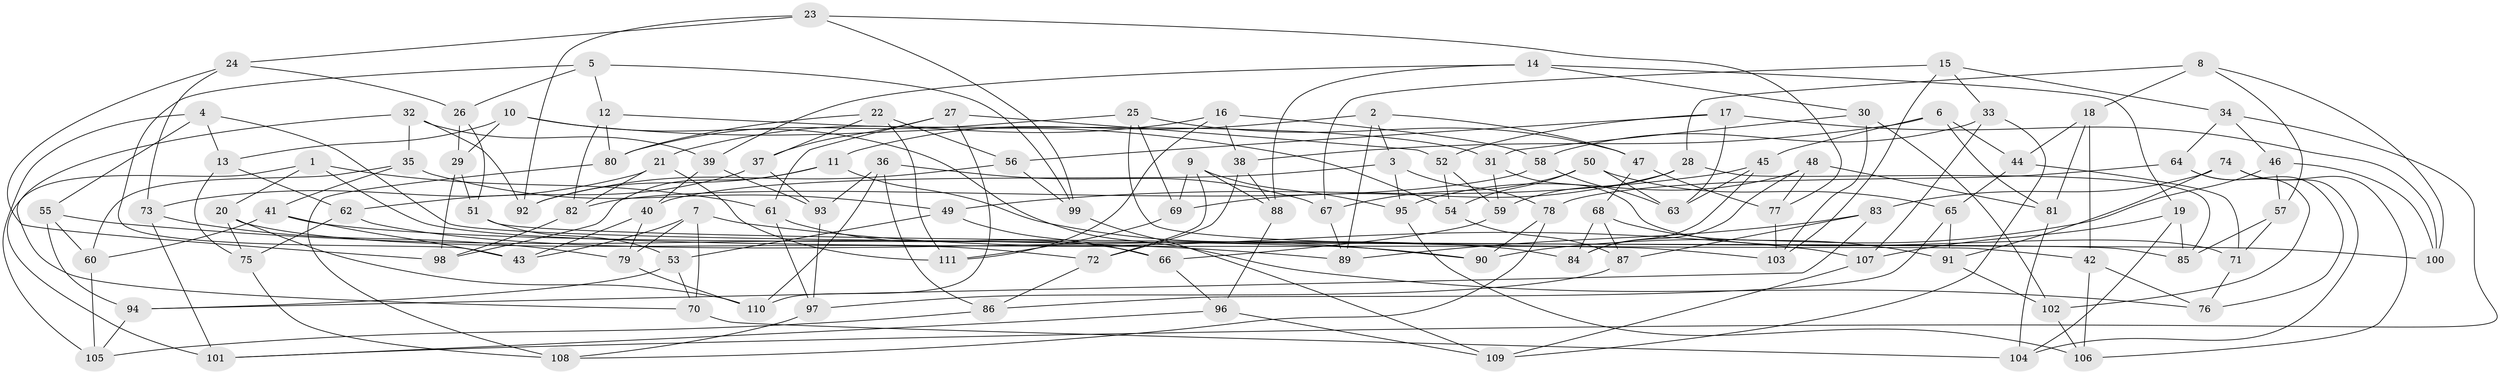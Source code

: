 // coarse degree distribution, {6: 0.14705882352941177, 10: 0.08823529411764706, 8: 0.20588235294117646, 9: 0.2647058823529412, 5: 0.11764705882352941, 3: 0.08823529411764706, 4: 0.058823529411764705, 2: 0.029411764705882353}
// Generated by graph-tools (version 1.1) at 2025/53/03/04/25 22:53:52]
// undirected, 111 vertices, 222 edges
graph export_dot {
  node [color=gray90,style=filled];
  1;
  2;
  3;
  4;
  5;
  6;
  7;
  8;
  9;
  10;
  11;
  12;
  13;
  14;
  15;
  16;
  17;
  18;
  19;
  20;
  21;
  22;
  23;
  24;
  25;
  26;
  27;
  28;
  29;
  30;
  31;
  32;
  33;
  34;
  35;
  36;
  37;
  38;
  39;
  40;
  41;
  42;
  43;
  44;
  45;
  46;
  47;
  48;
  49;
  50;
  51;
  52;
  53;
  54;
  55;
  56;
  57;
  58;
  59;
  60;
  61;
  62;
  63;
  64;
  65;
  66;
  67;
  68;
  69;
  70;
  71;
  72;
  73;
  74;
  75;
  76;
  77;
  78;
  79;
  80;
  81;
  82;
  83;
  84;
  85;
  86;
  87;
  88;
  89;
  90;
  91;
  92;
  93;
  94;
  95;
  96;
  97;
  98;
  99;
  100;
  101;
  102;
  103;
  104;
  105;
  106;
  107;
  108;
  109;
  110;
  111;
  1 -- 20;
  1 -- 101;
  1 -- 103;
  1 -- 61;
  2 -- 3;
  2 -- 11;
  2 -- 47;
  2 -- 89;
  3 -- 95;
  3 -- 40;
  3 -- 78;
  4 -- 55;
  4 -- 13;
  4 -- 85;
  4 -- 105;
  5 -- 26;
  5 -- 43;
  5 -- 12;
  5 -- 99;
  6 -- 38;
  6 -- 45;
  6 -- 44;
  6 -- 81;
  7 -- 107;
  7 -- 43;
  7 -- 79;
  7 -- 70;
  8 -- 57;
  8 -- 28;
  8 -- 100;
  8 -- 18;
  9 -- 69;
  9 -- 72;
  9 -- 88;
  9 -- 95;
  10 -- 54;
  10 -- 76;
  10 -- 29;
  10 -- 13;
  11 -- 98;
  11 -- 90;
  11 -- 92;
  12 -- 80;
  12 -- 82;
  12 -- 31;
  13 -- 62;
  13 -- 75;
  14 -- 88;
  14 -- 39;
  14 -- 19;
  14 -- 30;
  15 -- 34;
  15 -- 67;
  15 -- 103;
  15 -- 33;
  16 -- 21;
  16 -- 38;
  16 -- 111;
  16 -- 58;
  17 -- 56;
  17 -- 63;
  17 -- 100;
  17 -- 52;
  18 -- 44;
  18 -- 42;
  18 -- 81;
  19 -- 104;
  19 -- 107;
  19 -- 85;
  20 -- 75;
  20 -- 110;
  20 -- 72;
  21 -- 82;
  21 -- 73;
  21 -- 111;
  22 -- 56;
  22 -- 80;
  22 -- 37;
  22 -- 111;
  23 -- 99;
  23 -- 77;
  23 -- 24;
  23 -- 92;
  24 -- 26;
  24 -- 73;
  24 -- 98;
  25 -- 42;
  25 -- 69;
  25 -- 47;
  25 -- 80;
  26 -- 29;
  26 -- 51;
  27 -- 110;
  27 -- 52;
  27 -- 61;
  27 -- 37;
  28 -- 59;
  28 -- 85;
  28 -- 69;
  29 -- 98;
  29 -- 51;
  30 -- 103;
  30 -- 31;
  30 -- 102;
  31 -- 59;
  31 -- 71;
  32 -- 39;
  32 -- 35;
  32 -- 70;
  32 -- 92;
  33 -- 109;
  33 -- 58;
  33 -- 107;
  34 -- 64;
  34 -- 101;
  34 -- 46;
  35 -- 60;
  35 -- 49;
  35 -- 41;
  36 -- 86;
  36 -- 93;
  36 -- 110;
  36 -- 67;
  37 -- 62;
  37 -- 93;
  38 -- 88;
  38 -- 72;
  39 -- 40;
  39 -- 93;
  40 -- 43;
  40 -- 79;
  41 -- 60;
  41 -- 90;
  41 -- 43;
  42 -- 106;
  42 -- 76;
  44 -- 71;
  44 -- 65;
  45 -- 63;
  45 -- 49;
  45 -- 84;
  46 -- 90;
  46 -- 57;
  46 -- 100;
  47 -- 77;
  47 -- 68;
  48 -- 95;
  48 -- 81;
  48 -- 84;
  48 -- 77;
  49 -- 53;
  49 -- 66;
  50 -- 65;
  50 -- 54;
  50 -- 67;
  50 -- 63;
  51 -- 53;
  51 -- 100;
  52 -- 54;
  52 -- 59;
  53 -- 70;
  53 -- 94;
  54 -- 87;
  55 -- 60;
  55 -- 89;
  55 -- 94;
  56 -- 99;
  56 -- 92;
  57 -- 71;
  57 -- 85;
  58 -- 82;
  58 -- 63;
  59 -- 66;
  60 -- 105;
  61 -- 97;
  61 -- 66;
  62 -- 84;
  62 -- 75;
  64 -- 102;
  64 -- 78;
  64 -- 76;
  65 -- 86;
  65 -- 91;
  66 -- 96;
  67 -- 89;
  68 -- 87;
  68 -- 91;
  68 -- 84;
  69 -- 111;
  70 -- 104;
  71 -- 76;
  72 -- 86;
  73 -- 101;
  73 -- 79;
  74 -- 104;
  74 -- 106;
  74 -- 91;
  74 -- 83;
  75 -- 108;
  77 -- 103;
  78 -- 90;
  78 -- 108;
  79 -- 110;
  80 -- 108;
  81 -- 104;
  82 -- 98;
  83 -- 94;
  83 -- 89;
  83 -- 87;
  86 -- 105;
  87 -- 97;
  88 -- 96;
  91 -- 102;
  93 -- 97;
  94 -- 105;
  95 -- 106;
  96 -- 101;
  96 -- 109;
  97 -- 108;
  99 -- 109;
  102 -- 106;
  107 -- 109;
}
